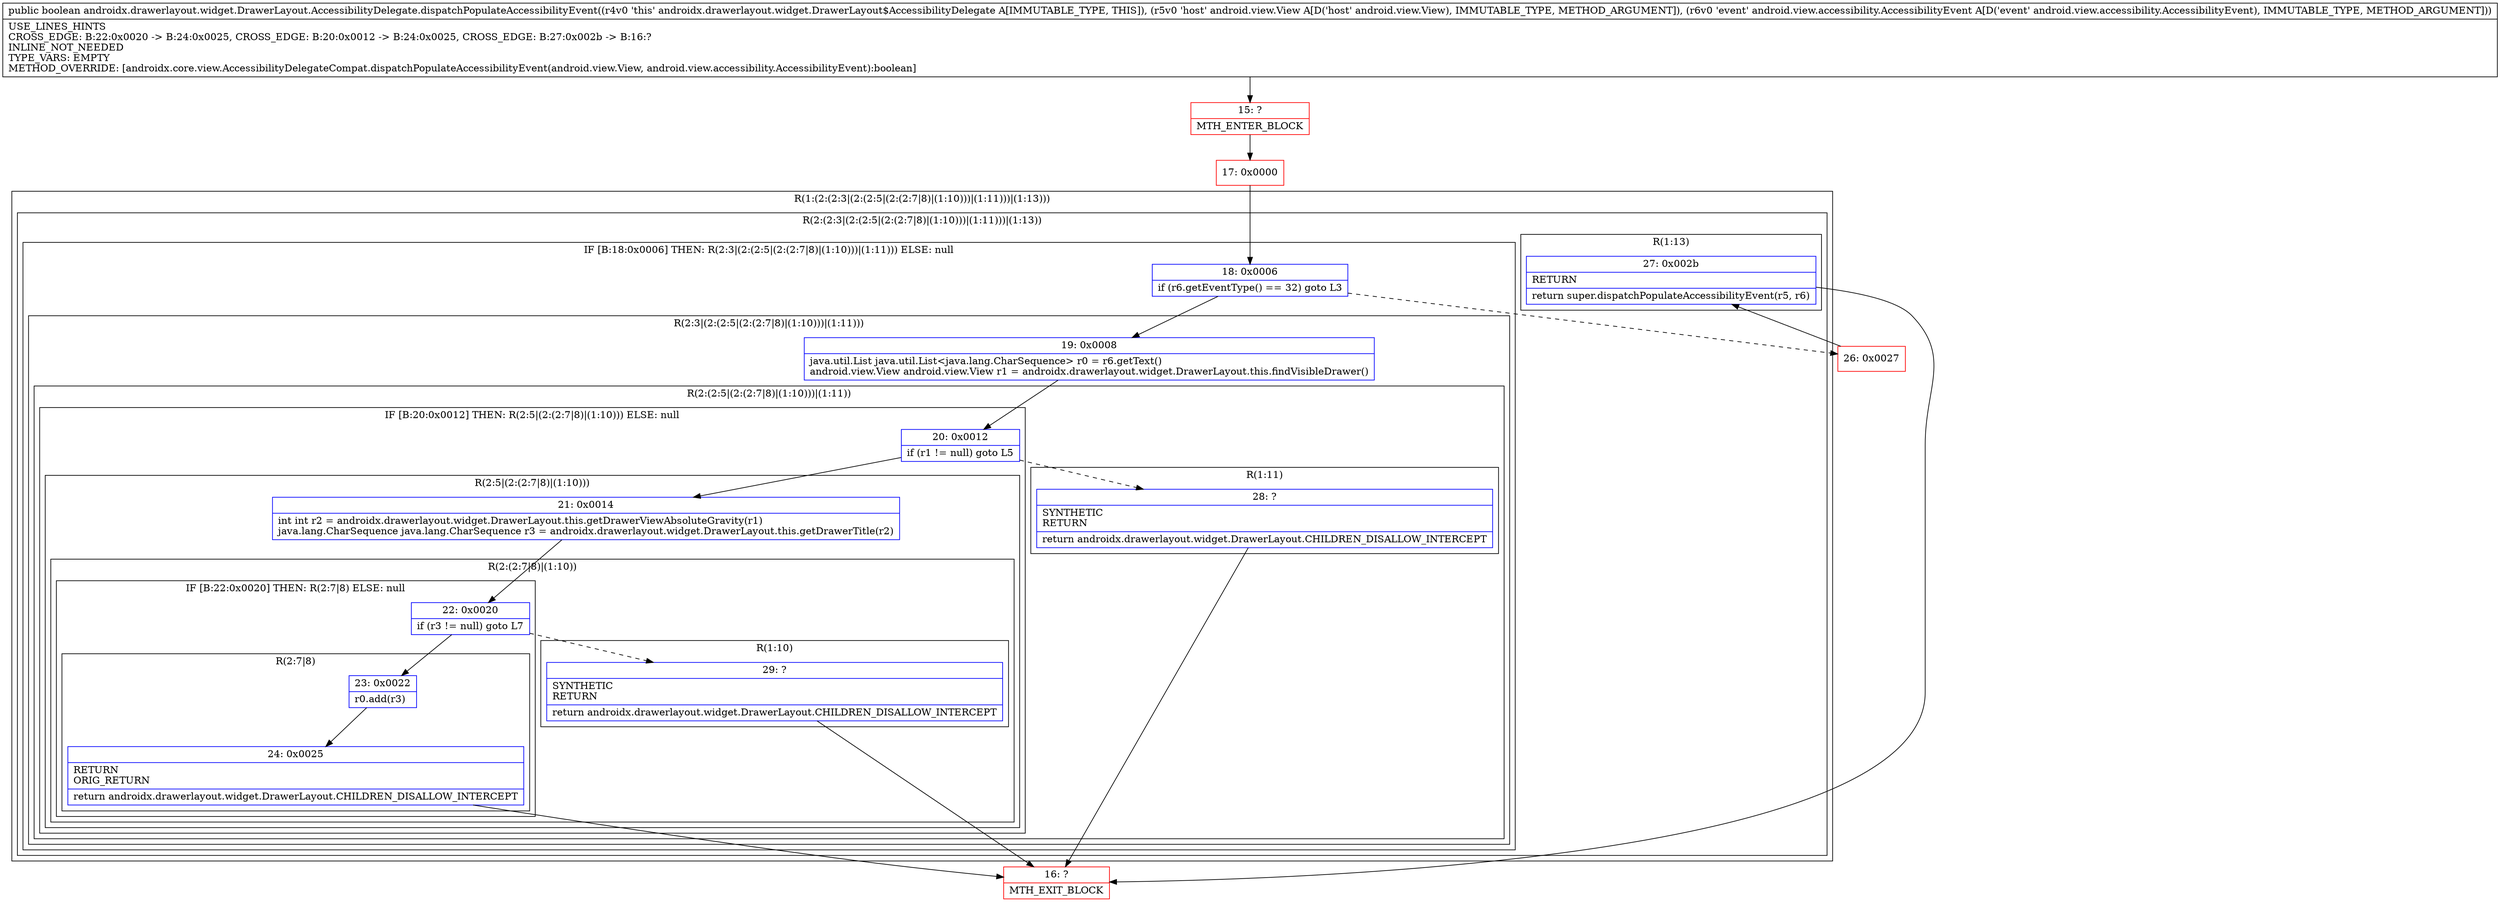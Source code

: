 digraph "CFG forandroidx.drawerlayout.widget.DrawerLayout.AccessibilityDelegate.dispatchPopulateAccessibilityEvent(Landroid\/view\/View;Landroid\/view\/accessibility\/AccessibilityEvent;)Z" {
subgraph cluster_Region_892323775 {
label = "R(1:(2:(2:3|(2:(2:5|(2:(2:7|8)|(1:10)))|(1:11)))|(1:13)))";
node [shape=record,color=blue];
subgraph cluster_Region_700665961 {
label = "R(2:(2:3|(2:(2:5|(2:(2:7|8)|(1:10)))|(1:11)))|(1:13))";
node [shape=record,color=blue];
subgraph cluster_IfRegion_694036230 {
label = "IF [B:18:0x0006] THEN: R(2:3|(2:(2:5|(2:(2:7|8)|(1:10)))|(1:11))) ELSE: null";
node [shape=record,color=blue];
Node_18 [shape=record,label="{18\:\ 0x0006|if (r6.getEventType() == 32) goto L3\l}"];
subgraph cluster_Region_832978836 {
label = "R(2:3|(2:(2:5|(2:(2:7|8)|(1:10)))|(1:11)))";
node [shape=record,color=blue];
Node_19 [shape=record,label="{19\:\ 0x0008|java.util.List java.util.List\<java.lang.CharSequence\> r0 = r6.getText()\landroid.view.View android.view.View r1 = androidx.drawerlayout.widget.DrawerLayout.this.findVisibleDrawer()\l}"];
subgraph cluster_Region_1133997845 {
label = "R(2:(2:5|(2:(2:7|8)|(1:10)))|(1:11))";
node [shape=record,color=blue];
subgraph cluster_IfRegion_680696982 {
label = "IF [B:20:0x0012] THEN: R(2:5|(2:(2:7|8)|(1:10))) ELSE: null";
node [shape=record,color=blue];
Node_20 [shape=record,label="{20\:\ 0x0012|if (r1 != null) goto L5\l}"];
subgraph cluster_Region_212947732 {
label = "R(2:5|(2:(2:7|8)|(1:10)))";
node [shape=record,color=blue];
Node_21 [shape=record,label="{21\:\ 0x0014|int int r2 = androidx.drawerlayout.widget.DrawerLayout.this.getDrawerViewAbsoluteGravity(r1)\ljava.lang.CharSequence java.lang.CharSequence r3 = androidx.drawerlayout.widget.DrawerLayout.this.getDrawerTitle(r2)\l}"];
subgraph cluster_Region_139348711 {
label = "R(2:(2:7|8)|(1:10))";
node [shape=record,color=blue];
subgraph cluster_IfRegion_208373641 {
label = "IF [B:22:0x0020] THEN: R(2:7|8) ELSE: null";
node [shape=record,color=blue];
Node_22 [shape=record,label="{22\:\ 0x0020|if (r3 != null) goto L7\l}"];
subgraph cluster_Region_490103212 {
label = "R(2:7|8)";
node [shape=record,color=blue];
Node_23 [shape=record,label="{23\:\ 0x0022|r0.add(r3)\l}"];
Node_24 [shape=record,label="{24\:\ 0x0025|RETURN\lORIG_RETURN\l|return androidx.drawerlayout.widget.DrawerLayout.CHILDREN_DISALLOW_INTERCEPT\l}"];
}
}
subgraph cluster_Region_993854367 {
label = "R(1:10)";
node [shape=record,color=blue];
Node_29 [shape=record,label="{29\:\ ?|SYNTHETIC\lRETURN\l|return androidx.drawerlayout.widget.DrawerLayout.CHILDREN_DISALLOW_INTERCEPT\l}"];
}
}
}
}
subgraph cluster_Region_1661167081 {
label = "R(1:11)";
node [shape=record,color=blue];
Node_28 [shape=record,label="{28\:\ ?|SYNTHETIC\lRETURN\l|return androidx.drawerlayout.widget.DrawerLayout.CHILDREN_DISALLOW_INTERCEPT\l}"];
}
}
}
}
subgraph cluster_Region_454316379 {
label = "R(1:13)";
node [shape=record,color=blue];
Node_27 [shape=record,label="{27\:\ 0x002b|RETURN\l|return super.dispatchPopulateAccessibilityEvent(r5, r6)\l}"];
}
}
}
Node_15 [shape=record,color=red,label="{15\:\ ?|MTH_ENTER_BLOCK\l}"];
Node_17 [shape=record,color=red,label="{17\:\ 0x0000}"];
Node_16 [shape=record,color=red,label="{16\:\ ?|MTH_EXIT_BLOCK\l}"];
Node_26 [shape=record,color=red,label="{26\:\ 0x0027}"];
MethodNode[shape=record,label="{public boolean androidx.drawerlayout.widget.DrawerLayout.AccessibilityDelegate.dispatchPopulateAccessibilityEvent((r4v0 'this' androidx.drawerlayout.widget.DrawerLayout$AccessibilityDelegate A[IMMUTABLE_TYPE, THIS]), (r5v0 'host' android.view.View A[D('host' android.view.View), IMMUTABLE_TYPE, METHOD_ARGUMENT]), (r6v0 'event' android.view.accessibility.AccessibilityEvent A[D('event' android.view.accessibility.AccessibilityEvent), IMMUTABLE_TYPE, METHOD_ARGUMENT]))  | USE_LINES_HINTS\lCROSS_EDGE: B:22:0x0020 \-\> B:24:0x0025, CROSS_EDGE: B:20:0x0012 \-\> B:24:0x0025, CROSS_EDGE: B:27:0x002b \-\> B:16:?\lINLINE_NOT_NEEDED\lTYPE_VARS: EMPTY\lMETHOD_OVERRIDE: [androidx.core.view.AccessibilityDelegateCompat.dispatchPopulateAccessibilityEvent(android.view.View, android.view.accessibility.AccessibilityEvent):boolean]\l}"];
MethodNode -> Node_15;Node_18 -> Node_19;
Node_18 -> Node_26[style=dashed];
Node_19 -> Node_20;
Node_20 -> Node_21;
Node_20 -> Node_28[style=dashed];
Node_21 -> Node_22;
Node_22 -> Node_23;
Node_22 -> Node_29[style=dashed];
Node_23 -> Node_24;
Node_24 -> Node_16;
Node_29 -> Node_16;
Node_28 -> Node_16;
Node_27 -> Node_16;
Node_15 -> Node_17;
Node_17 -> Node_18;
Node_26 -> Node_27;
}

